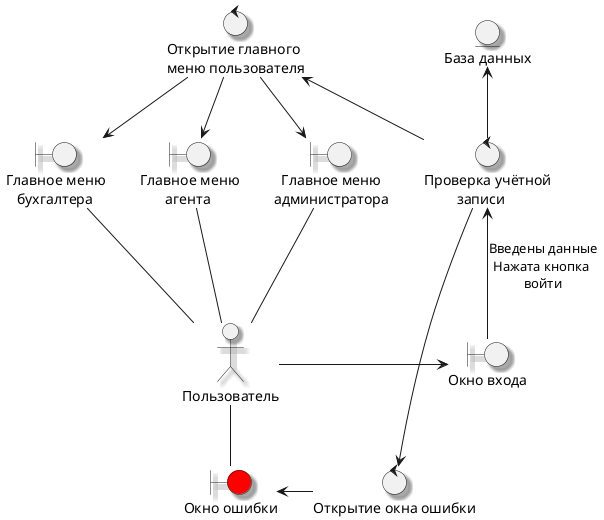 @startuml
skinparam Shadowing true
actor "Пользователь" as person
boundary "Окно входа" as loginWindow
boundary "Главное меню\n   бухгалтера" as mainMenuB
boundary "Главное меню\n       агента" as mainMenuAg
boundary "  Главное меню\nадминистратора" as mainMenuAd
boundary "Окно ошибки" as errorWindow #Red

control "Проверка учётной\n         записи" as checkDatabase
control "Открытие главного\nменю пользователя" as openMainMenu
control "Открытие окна ошибки" as openErrorWindow
entity "База данных" as fs


person -r-> loginWindow

loginWindow -u-> checkDatabase : Введены данные\nНажата кнопка \nвойти
checkDatabase -u-> fs

checkDatabase -u-> openMainMenu 
openMainMenu -d-> mainMenuB
openMainMenu -d-> mainMenuAg
openMainMenu -d-> mainMenuAd
checkDatabase --> openErrorWindow
openErrorWindow -l-> errorWindow

mainMenuB -- person
mainMenuAg -- person
mainMenuAd -- person
person -- errorWindow
@enduml